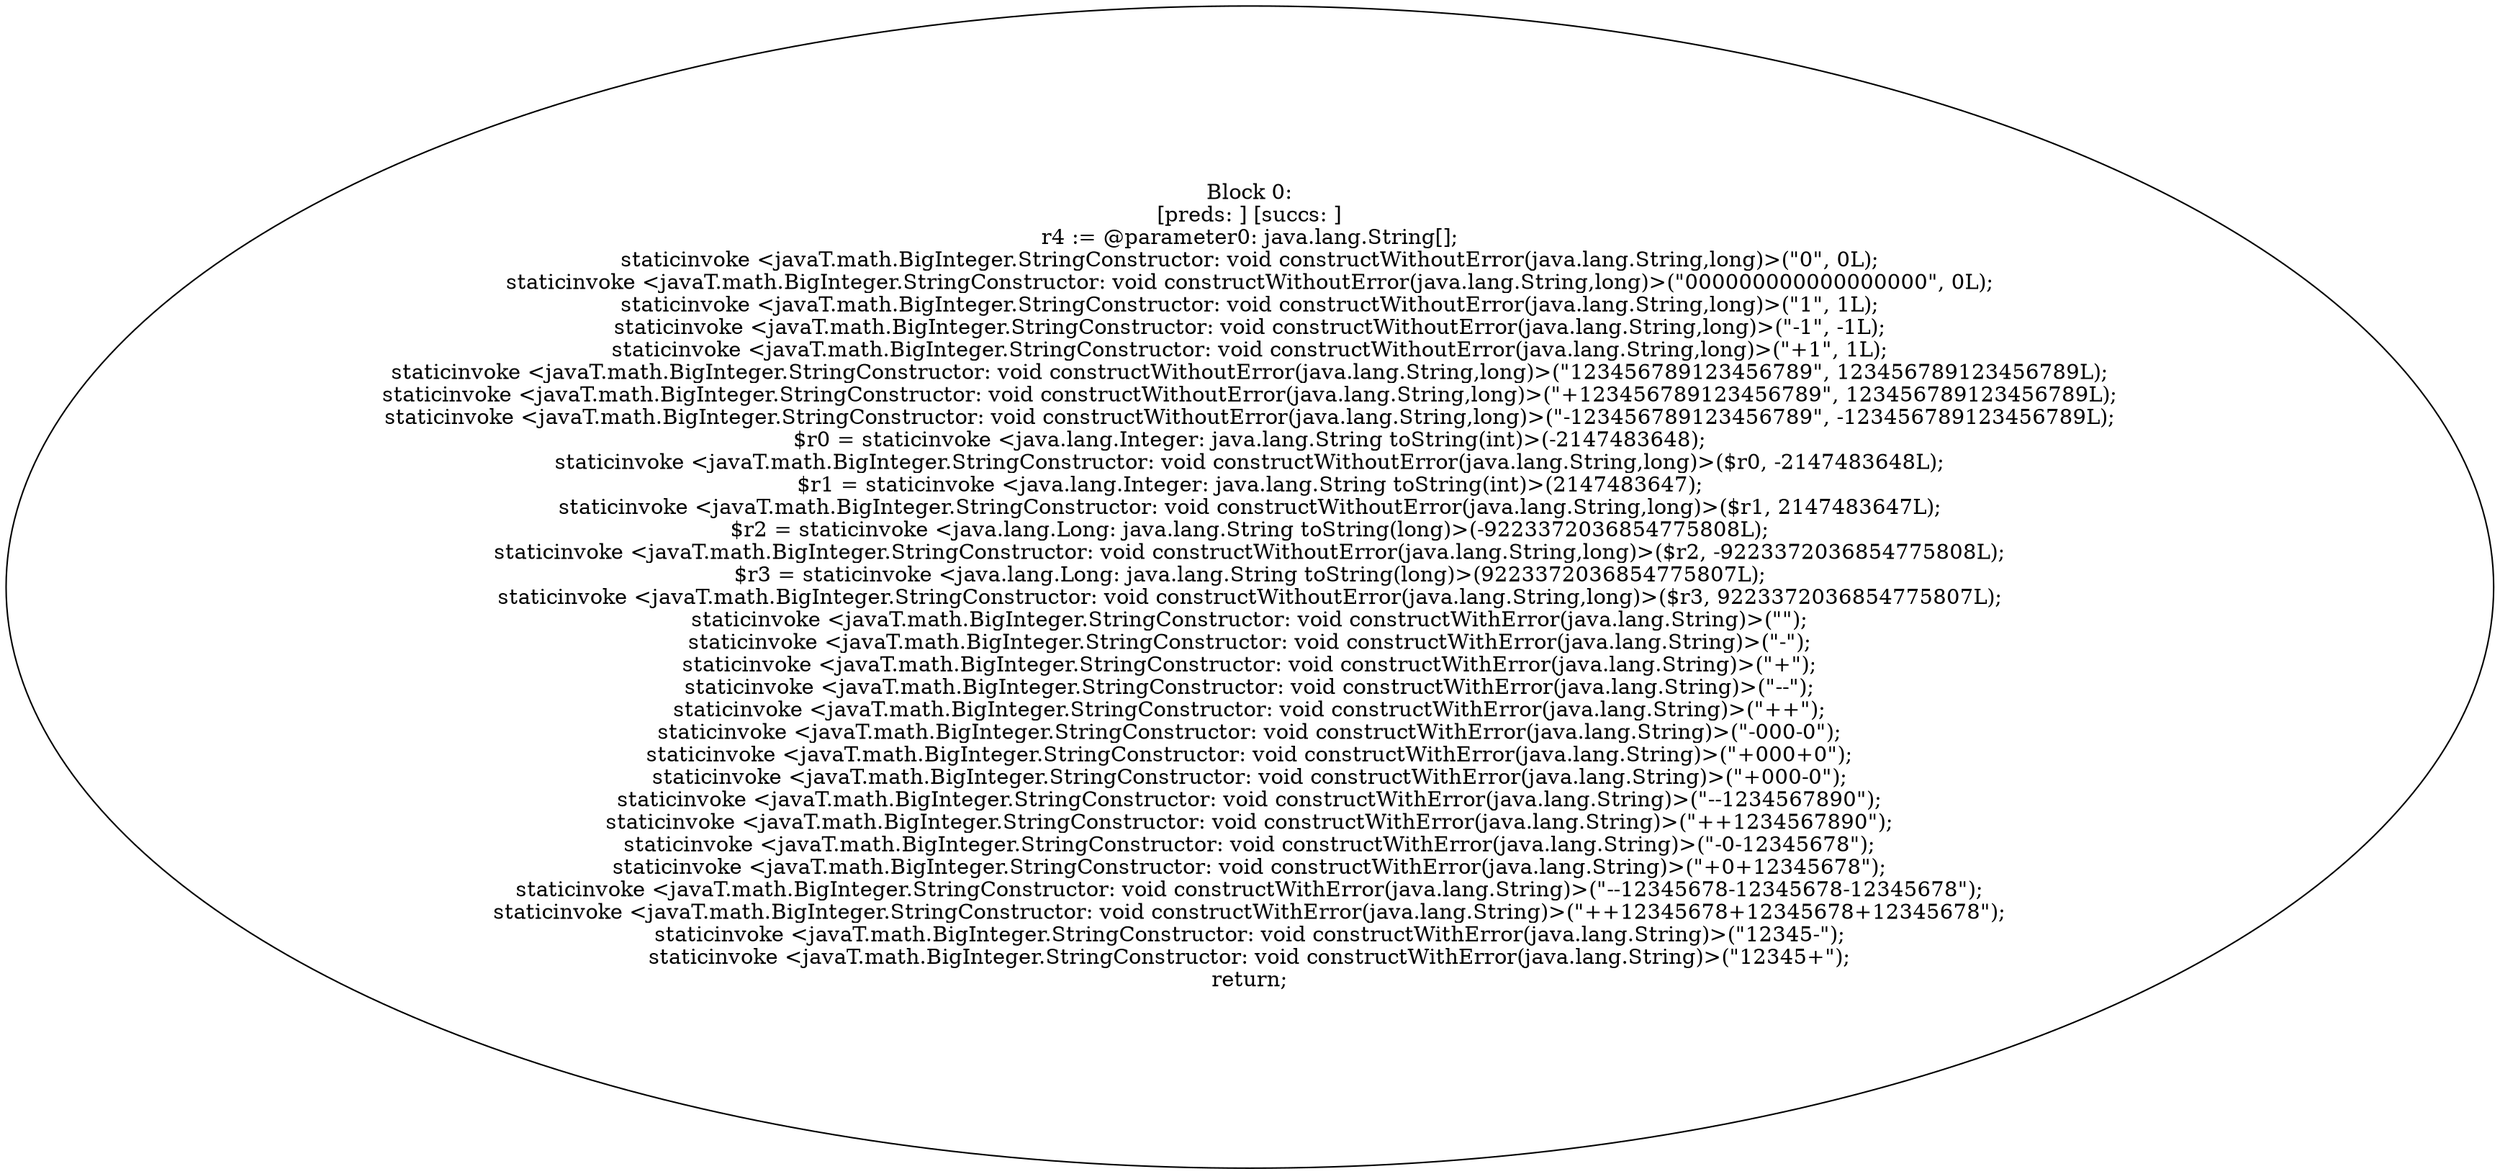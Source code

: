 digraph "unitGraph" {
    "Block 0:
[preds: ] [succs: ]
r4 := @parameter0: java.lang.String[];
staticinvoke <javaT.math.BigInteger.StringConstructor: void constructWithoutError(java.lang.String,long)>(\"0\", 0L);
staticinvoke <javaT.math.BigInteger.StringConstructor: void constructWithoutError(java.lang.String,long)>(\"000000000000000000\", 0L);
staticinvoke <javaT.math.BigInteger.StringConstructor: void constructWithoutError(java.lang.String,long)>(\"1\", 1L);
staticinvoke <javaT.math.BigInteger.StringConstructor: void constructWithoutError(java.lang.String,long)>(\"-1\", -1L);
staticinvoke <javaT.math.BigInteger.StringConstructor: void constructWithoutError(java.lang.String,long)>(\"+1\", 1L);
staticinvoke <javaT.math.BigInteger.StringConstructor: void constructWithoutError(java.lang.String,long)>(\"123456789123456789\", 123456789123456789L);
staticinvoke <javaT.math.BigInteger.StringConstructor: void constructWithoutError(java.lang.String,long)>(\"+123456789123456789\", 123456789123456789L);
staticinvoke <javaT.math.BigInteger.StringConstructor: void constructWithoutError(java.lang.String,long)>(\"-123456789123456789\", -123456789123456789L);
$r0 = staticinvoke <java.lang.Integer: java.lang.String toString(int)>(-2147483648);
staticinvoke <javaT.math.BigInteger.StringConstructor: void constructWithoutError(java.lang.String,long)>($r0, -2147483648L);
$r1 = staticinvoke <java.lang.Integer: java.lang.String toString(int)>(2147483647);
staticinvoke <javaT.math.BigInteger.StringConstructor: void constructWithoutError(java.lang.String,long)>($r1, 2147483647L);
$r2 = staticinvoke <java.lang.Long: java.lang.String toString(long)>(-9223372036854775808L);
staticinvoke <javaT.math.BigInteger.StringConstructor: void constructWithoutError(java.lang.String,long)>($r2, -9223372036854775808L);
$r3 = staticinvoke <java.lang.Long: java.lang.String toString(long)>(9223372036854775807L);
staticinvoke <javaT.math.BigInteger.StringConstructor: void constructWithoutError(java.lang.String,long)>($r3, 9223372036854775807L);
staticinvoke <javaT.math.BigInteger.StringConstructor: void constructWithError(java.lang.String)>(\"\");
staticinvoke <javaT.math.BigInteger.StringConstructor: void constructWithError(java.lang.String)>(\"-\");
staticinvoke <javaT.math.BigInteger.StringConstructor: void constructWithError(java.lang.String)>(\"+\");
staticinvoke <javaT.math.BigInteger.StringConstructor: void constructWithError(java.lang.String)>(\"--\");
staticinvoke <javaT.math.BigInteger.StringConstructor: void constructWithError(java.lang.String)>(\"++\");
staticinvoke <javaT.math.BigInteger.StringConstructor: void constructWithError(java.lang.String)>(\"-000-0\");
staticinvoke <javaT.math.BigInteger.StringConstructor: void constructWithError(java.lang.String)>(\"+000+0\");
staticinvoke <javaT.math.BigInteger.StringConstructor: void constructWithError(java.lang.String)>(\"+000-0\");
staticinvoke <javaT.math.BigInteger.StringConstructor: void constructWithError(java.lang.String)>(\"--1234567890\");
staticinvoke <javaT.math.BigInteger.StringConstructor: void constructWithError(java.lang.String)>(\"++1234567890\");
staticinvoke <javaT.math.BigInteger.StringConstructor: void constructWithError(java.lang.String)>(\"-0-12345678\");
staticinvoke <javaT.math.BigInteger.StringConstructor: void constructWithError(java.lang.String)>(\"+0+12345678\");
staticinvoke <javaT.math.BigInteger.StringConstructor: void constructWithError(java.lang.String)>(\"--12345678-12345678-12345678\");
staticinvoke <javaT.math.BigInteger.StringConstructor: void constructWithError(java.lang.String)>(\"++12345678+12345678+12345678\");
staticinvoke <javaT.math.BigInteger.StringConstructor: void constructWithError(java.lang.String)>(\"12345-\");
staticinvoke <javaT.math.BigInteger.StringConstructor: void constructWithError(java.lang.String)>(\"12345+\");
return;
"
}
